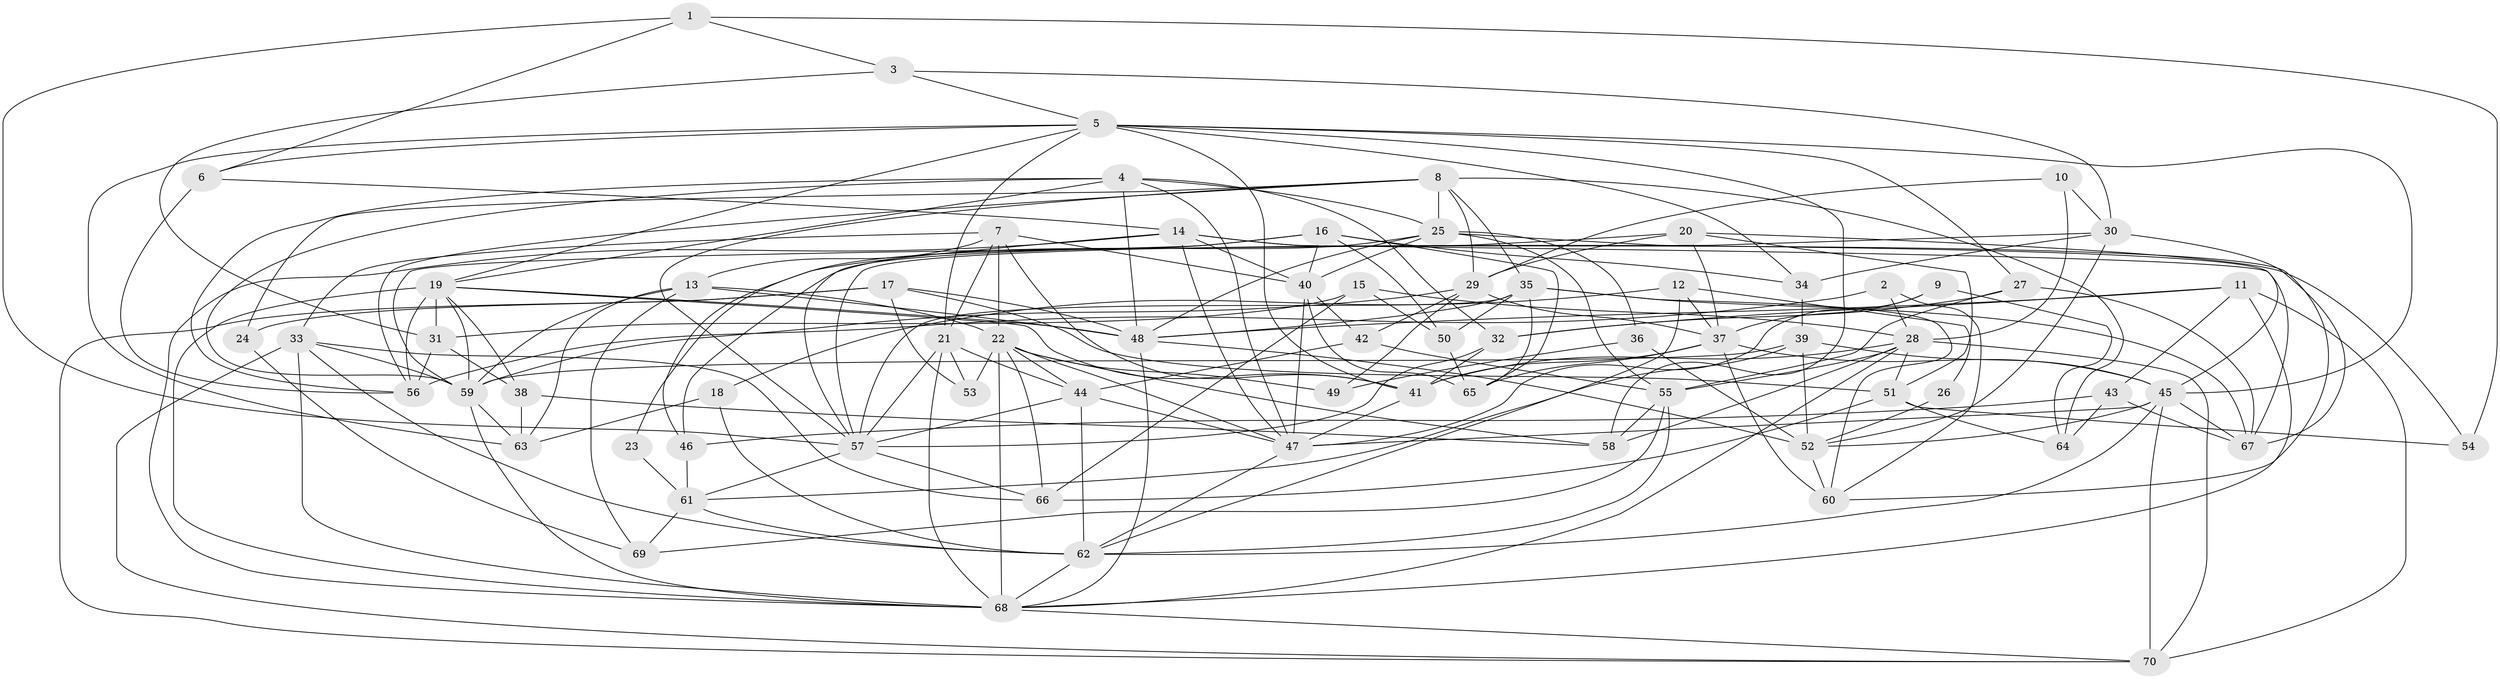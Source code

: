 // original degree distribution, {2: 0.17142857142857143, 5: 0.18571428571428572, 6: 0.09285714285714286, 4: 0.22857142857142856, 3: 0.2571428571428571, 9: 0.007142857142857143, 7: 0.03571428571428571, 8: 0.02142857142857143}
// Generated by graph-tools (version 1.1) at 2025/02/03/09/25 03:02:13]
// undirected, 70 vertices, 198 edges
graph export_dot {
graph [start="1"]
  node [color=gray90,style=filled];
  1;
  2;
  3;
  4;
  5;
  6;
  7;
  8;
  9;
  10;
  11;
  12;
  13;
  14;
  15;
  16;
  17;
  18;
  19;
  20;
  21;
  22;
  23;
  24;
  25;
  26;
  27;
  28;
  29;
  30;
  31;
  32;
  33;
  34;
  35;
  36;
  37;
  38;
  39;
  40;
  41;
  42;
  43;
  44;
  45;
  46;
  47;
  48;
  49;
  50;
  51;
  52;
  53;
  54;
  55;
  56;
  57;
  58;
  59;
  60;
  61;
  62;
  63;
  64;
  65;
  66;
  67;
  68;
  69;
  70;
  1 -- 3 [weight=1.0];
  1 -- 6 [weight=1.0];
  1 -- 54 [weight=1.0];
  1 -- 57 [weight=1.0];
  2 -- 28 [weight=1.0];
  2 -- 56 [weight=1.0];
  2 -- 60 [weight=1.0];
  3 -- 5 [weight=1.0];
  3 -- 30 [weight=1.0];
  3 -- 31 [weight=1.0];
  4 -- 19 [weight=1.0];
  4 -- 25 [weight=1.0];
  4 -- 32 [weight=1.0];
  4 -- 47 [weight=1.0];
  4 -- 48 [weight=1.0];
  4 -- 56 [weight=1.0];
  4 -- 59 [weight=1.0];
  5 -- 6 [weight=1.0];
  5 -- 19 [weight=1.0];
  5 -- 21 [weight=1.0];
  5 -- 27 [weight=1.0];
  5 -- 34 [weight=1.0];
  5 -- 41 [weight=1.0];
  5 -- 45 [weight=1.0];
  5 -- 58 [weight=1.0];
  5 -- 63 [weight=1.0];
  6 -- 14 [weight=1.0];
  6 -- 56 [weight=1.0];
  7 -- 13 [weight=1.0];
  7 -- 21 [weight=1.0];
  7 -- 22 [weight=1.0];
  7 -- 33 [weight=1.0];
  7 -- 40 [weight=1.0];
  7 -- 41 [weight=1.0];
  8 -- 24 [weight=1.0];
  8 -- 25 [weight=2.0];
  8 -- 29 [weight=1.0];
  8 -- 35 [weight=1.0];
  8 -- 56 [weight=1.0];
  8 -- 57 [weight=1.0];
  8 -- 64 [weight=1.0];
  9 -- 37 [weight=1.0];
  9 -- 47 [weight=1.0];
  9 -- 64 [weight=1.0];
  10 -- 28 [weight=1.0];
  10 -- 29 [weight=1.0];
  10 -- 30 [weight=1.0];
  11 -- 32 [weight=1.0];
  11 -- 43 [weight=1.0];
  11 -- 48 [weight=1.0];
  11 -- 68 [weight=1.0];
  11 -- 70 [weight=1.0];
  12 -- 18 [weight=1.0];
  12 -- 26 [weight=1.0];
  12 -- 37 [weight=2.0];
  12 -- 62 [weight=1.0];
  13 -- 22 [weight=1.0];
  13 -- 48 [weight=1.0];
  13 -- 59 [weight=1.0];
  13 -- 63 [weight=1.0];
  13 -- 69 [weight=1.0];
  14 -- 40 [weight=1.0];
  14 -- 46 [weight=1.0];
  14 -- 47 [weight=1.0];
  14 -- 60 [weight=1.0];
  14 -- 67 [weight=1.0];
  14 -- 68 [weight=1.0];
  15 -- 28 [weight=1.0];
  15 -- 31 [weight=1.0];
  15 -- 50 [weight=1.0];
  15 -- 66 [weight=1.0];
  16 -- 23 [weight=1.0];
  16 -- 34 [weight=1.0];
  16 -- 40 [weight=1.0];
  16 -- 50 [weight=1.0];
  16 -- 57 [weight=1.0];
  16 -- 65 [weight=1.0];
  17 -- 24 [weight=1.0];
  17 -- 48 [weight=1.0];
  17 -- 51 [weight=1.0];
  17 -- 53 [weight=1.0];
  17 -- 70 [weight=1.0];
  18 -- 62 [weight=1.0];
  18 -- 63 [weight=1.0];
  19 -- 31 [weight=1.0];
  19 -- 38 [weight=1.0];
  19 -- 41 [weight=1.0];
  19 -- 48 [weight=1.0];
  19 -- 56 [weight=1.0];
  19 -- 59 [weight=1.0];
  19 -- 68 [weight=1.0];
  20 -- 29 [weight=1.0];
  20 -- 37 [weight=1.0];
  20 -- 51 [weight=1.0];
  20 -- 54 [weight=1.0];
  20 -- 59 [weight=2.0];
  21 -- 44 [weight=1.0];
  21 -- 53 [weight=1.0];
  21 -- 57 [weight=1.0];
  21 -- 68 [weight=1.0];
  22 -- 44 [weight=1.0];
  22 -- 47 [weight=1.0];
  22 -- 49 [weight=1.0];
  22 -- 53 [weight=1.0];
  22 -- 58 [weight=1.0];
  22 -- 66 [weight=1.0];
  22 -- 68 [weight=1.0];
  23 -- 61 [weight=1.0];
  24 -- 69 [weight=1.0];
  25 -- 36 [weight=1.0];
  25 -- 40 [weight=1.0];
  25 -- 45 [weight=1.0];
  25 -- 46 [weight=1.0];
  25 -- 48 [weight=1.0];
  25 -- 55 [weight=1.0];
  26 -- 52 [weight=1.0];
  27 -- 32 [weight=1.0];
  27 -- 55 [weight=1.0];
  27 -- 67 [weight=1.0];
  28 -- 41 [weight=1.0];
  28 -- 51 [weight=1.0];
  28 -- 55 [weight=1.0];
  28 -- 58 [weight=1.0];
  28 -- 68 [weight=1.0];
  28 -- 70 [weight=1.0];
  29 -- 37 [weight=1.0];
  29 -- 42 [weight=1.0];
  29 -- 49 [weight=1.0];
  29 -- 59 [weight=1.0];
  30 -- 34 [weight=1.0];
  30 -- 52 [weight=1.0];
  30 -- 57 [weight=1.0];
  30 -- 67 [weight=1.0];
  31 -- 38 [weight=1.0];
  31 -- 56 [weight=1.0];
  32 -- 41 [weight=1.0];
  32 -- 57 [weight=1.0];
  33 -- 59 [weight=1.0];
  33 -- 62 [weight=1.0];
  33 -- 66 [weight=1.0];
  33 -- 68 [weight=1.0];
  33 -- 70 [weight=1.0];
  34 -- 39 [weight=1.0];
  35 -- 48 [weight=1.0];
  35 -- 50 [weight=1.0];
  35 -- 57 [weight=1.0];
  35 -- 60 [weight=1.0];
  35 -- 65 [weight=1.0];
  35 -- 67 [weight=2.0];
  36 -- 49 [weight=1.0];
  36 -- 52 [weight=1.0];
  37 -- 41 [weight=1.0];
  37 -- 45 [weight=1.0];
  37 -- 60 [weight=1.0];
  37 -- 65 [weight=1.0];
  38 -- 58 [weight=1.0];
  38 -- 63 [weight=1.0];
  39 -- 45 [weight=1.0];
  39 -- 52 [weight=1.0];
  39 -- 59 [weight=2.0];
  39 -- 61 [weight=1.0];
  40 -- 42 [weight=1.0];
  40 -- 47 [weight=2.0];
  40 -- 65 [weight=1.0];
  41 -- 47 [weight=1.0];
  42 -- 44 [weight=1.0];
  42 -- 55 [weight=1.0];
  43 -- 46 [weight=1.0];
  43 -- 64 [weight=1.0];
  43 -- 67 [weight=1.0];
  44 -- 47 [weight=1.0];
  44 -- 57 [weight=1.0];
  44 -- 62 [weight=1.0];
  45 -- 47 [weight=2.0];
  45 -- 52 [weight=2.0];
  45 -- 62 [weight=1.0];
  45 -- 67 [weight=1.0];
  45 -- 70 [weight=2.0];
  46 -- 61 [weight=1.0];
  47 -- 62 [weight=1.0];
  48 -- 52 [weight=1.0];
  48 -- 68 [weight=1.0];
  50 -- 65 [weight=1.0];
  51 -- 54 [weight=1.0];
  51 -- 64 [weight=1.0];
  51 -- 66 [weight=1.0];
  52 -- 60 [weight=2.0];
  55 -- 58 [weight=1.0];
  55 -- 62 [weight=1.0];
  55 -- 69 [weight=1.0];
  57 -- 61 [weight=1.0];
  57 -- 66 [weight=1.0];
  59 -- 63 [weight=1.0];
  59 -- 68 [weight=1.0];
  61 -- 62 [weight=1.0];
  61 -- 69 [weight=1.0];
  62 -- 68 [weight=1.0];
  68 -- 70 [weight=1.0];
}
